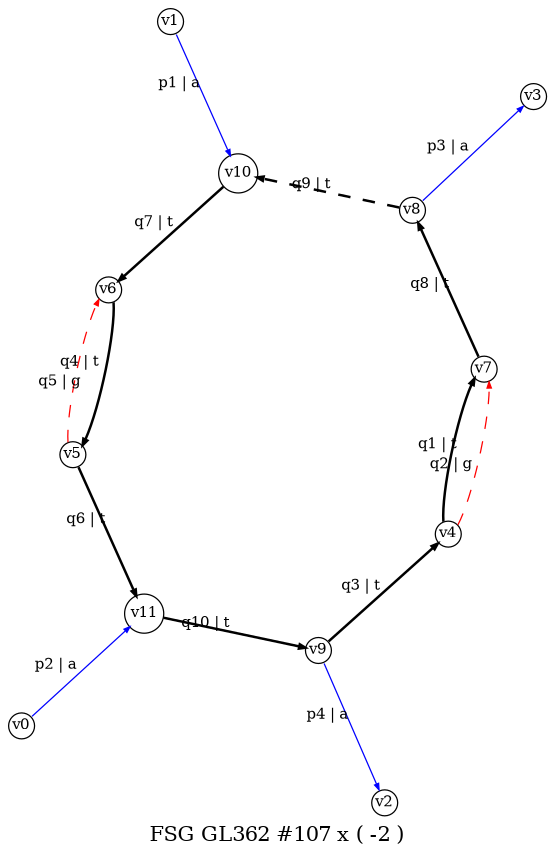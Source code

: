 digraph dot_121_0_GL362 {
label="FSG GL362 #107 x ( -2 )";
noverlap="scale"; layout="neato";
graph [ 
overall_factor="NumeratorDependentGrouping(362,1,AntiFermionSpinSumSign(1)*AutG(1)^-1*ExternalFermionOrderingSign(1)*InternalFermionLoopSign(-1))+NumeratorDependentGrouping(363,1,AntiFermionSpinSumSign(1)*AutG(1)^-1*ExternalFermionOrderingSign(1)*InternalFermionLoopSign(-1))",
overall_factor_evaluated="-2",
fontsize=10,ratio=1.5
 ];
node [ fontsize=7,shape=circle,margin=0,height=0.01,penwidth=0.6 ];
edge [ fontsize=7,arrowsize=0.3,penwidth=0.6 ];
"v1" -> "v10" [label="p1 | a",color="blue",penwidth="0.6",style="solid"];
"v0" -> "v11" [label="p2 | a",color="blue",penwidth="0.6",style="solid"];
"v8" -> "v3" [label="p3 | a",color="blue",penwidth="0.6",style="solid"];
"v9" -> "v2" [label="p4 | a",color="blue",penwidth="0.6",style="solid"];
"v4" -> "v7" [label="q1 | t",color="black",penwidth="1.2",style="solid"];
"v4" -> "v7" [label="q2 | g",color="red",penwidth="0.6",style="dashed"];
"v9" -> "v4" [label="q3 | t",color="black",penwidth="1.2",style="solid"];
"v6" -> "v5" [label="q4 | t",color="black",penwidth="1.2",style="solid"];
"v5" -> "v6" [label="q5 | g",color="red",penwidth="0.6",style="dashed"];
"v5" -> "v11" [label="q6 | t",color="black",penwidth="1.2",style="solid"];
"v10" -> "v6" [label="q7 | t",color="black",penwidth="1.2",style="solid"];
"v7" -> "v8" [label="q8 | t",color="black",penwidth="1.2",style="solid"];
"v8" -> "v10" [label="q9 | t",color="black",penwidth="1.2",style="dashed"];
"v11" -> "v9" [label="q10 | t",color="black",penwidth="1.2",style="solid"];
}